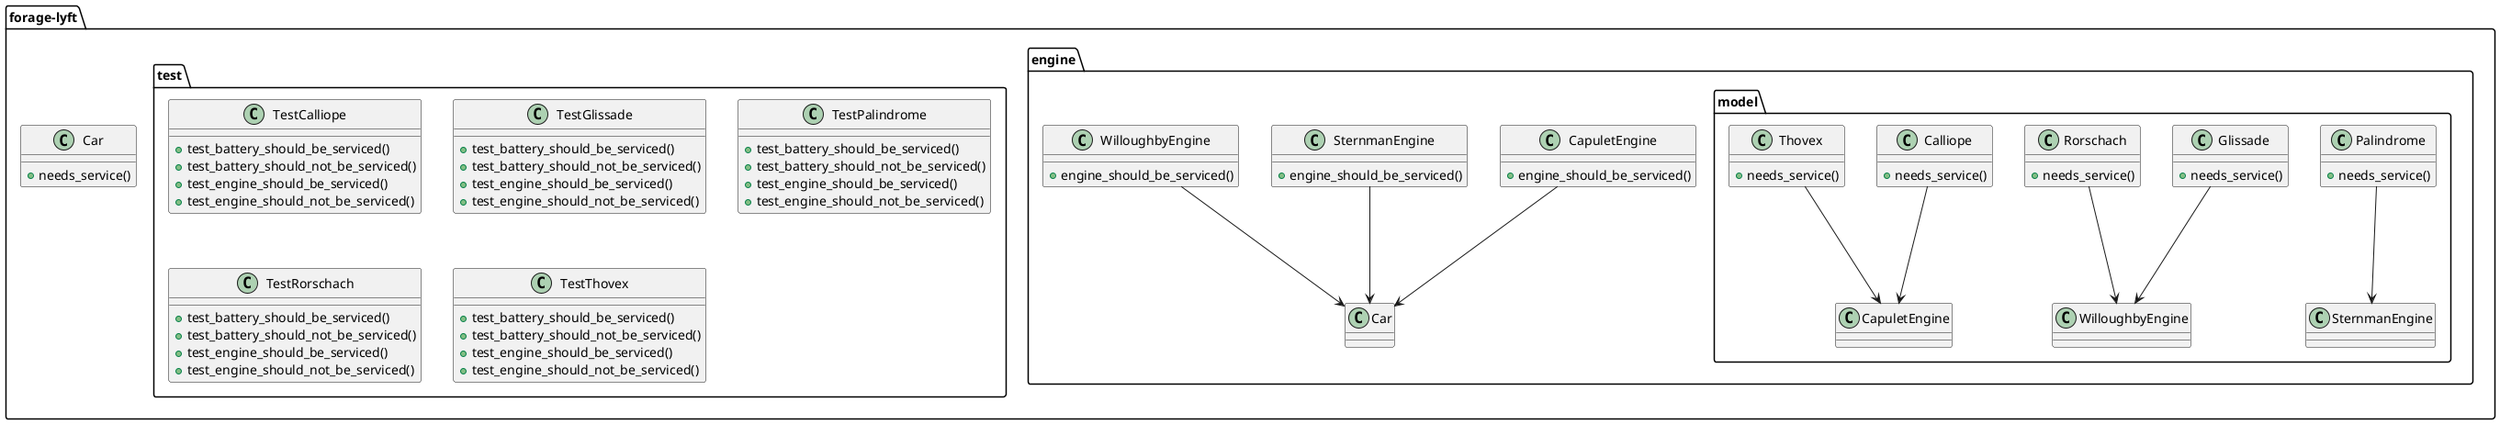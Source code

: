 @startuml Lyft

package "forage-lyft" {
    package "engine" {
        package "model" {
            class Calliope {
                +needs_service()
            }

            class Glissade {
                +needs_service()
            }

            class Palindrome {
                +needs_service()
            }

            class Rorschach {
                +needs_service()
            }

            class Thovex {
                +needs_service()
            }

            Calliope --> CapuletEngine
            Glissade --> WilloughbyEngine
            Palindrome --> SternmanEngine
            Rorschach --> WilloughbyEngine
            Thovex --> CapuletEngine
        }

        class CapuletEngine {
            +engine_should_be_serviced()
        }

        class SternmanEngine {
            +engine_should_be_serviced()
        }

        class WilloughbyEngine {
            +engine_should_be_serviced()
        }

        CapuletEngine --> Car
        SternmanEngine --> Car
        WilloughbyEngine --> Car
    }

    package "test" {
        class TestCalliope {
            +test_battery_should_be_serviced()
            +test_battery_should_not_be_serviced()
            +test_engine_should_be_serviced()
            +test_engine_should_not_be_serviced()
        }

        class TestGlissade {
            +test_battery_should_be_serviced()
            +test_battery_should_not_be_serviced()
            +test_engine_should_be_serviced()
            +test_engine_should_not_be_serviced()
        }

        class TestPalindrome {
            +test_battery_should_be_serviced()
            +test_battery_should_not_be_serviced()
            +test_engine_should_be_serviced()
            +test_engine_should_not_be_serviced()
        }

        class TestRorschach {
            +test_battery_should_be_serviced()
            +test_battery_should_not_be_serviced()
            +test_engine_should_be_serviced()
            +test_engine_should_not_be_serviced()
        }

        class TestThovex {
            +test_battery_should_be_serviced()
            +test_battery_should_not_be_serviced()
            +test_engine_should_be_serviced()
            +test_engine_should_not_be_serviced()
        }
    }

    class Car {
        +needs_service()
    }
}

@enduml


